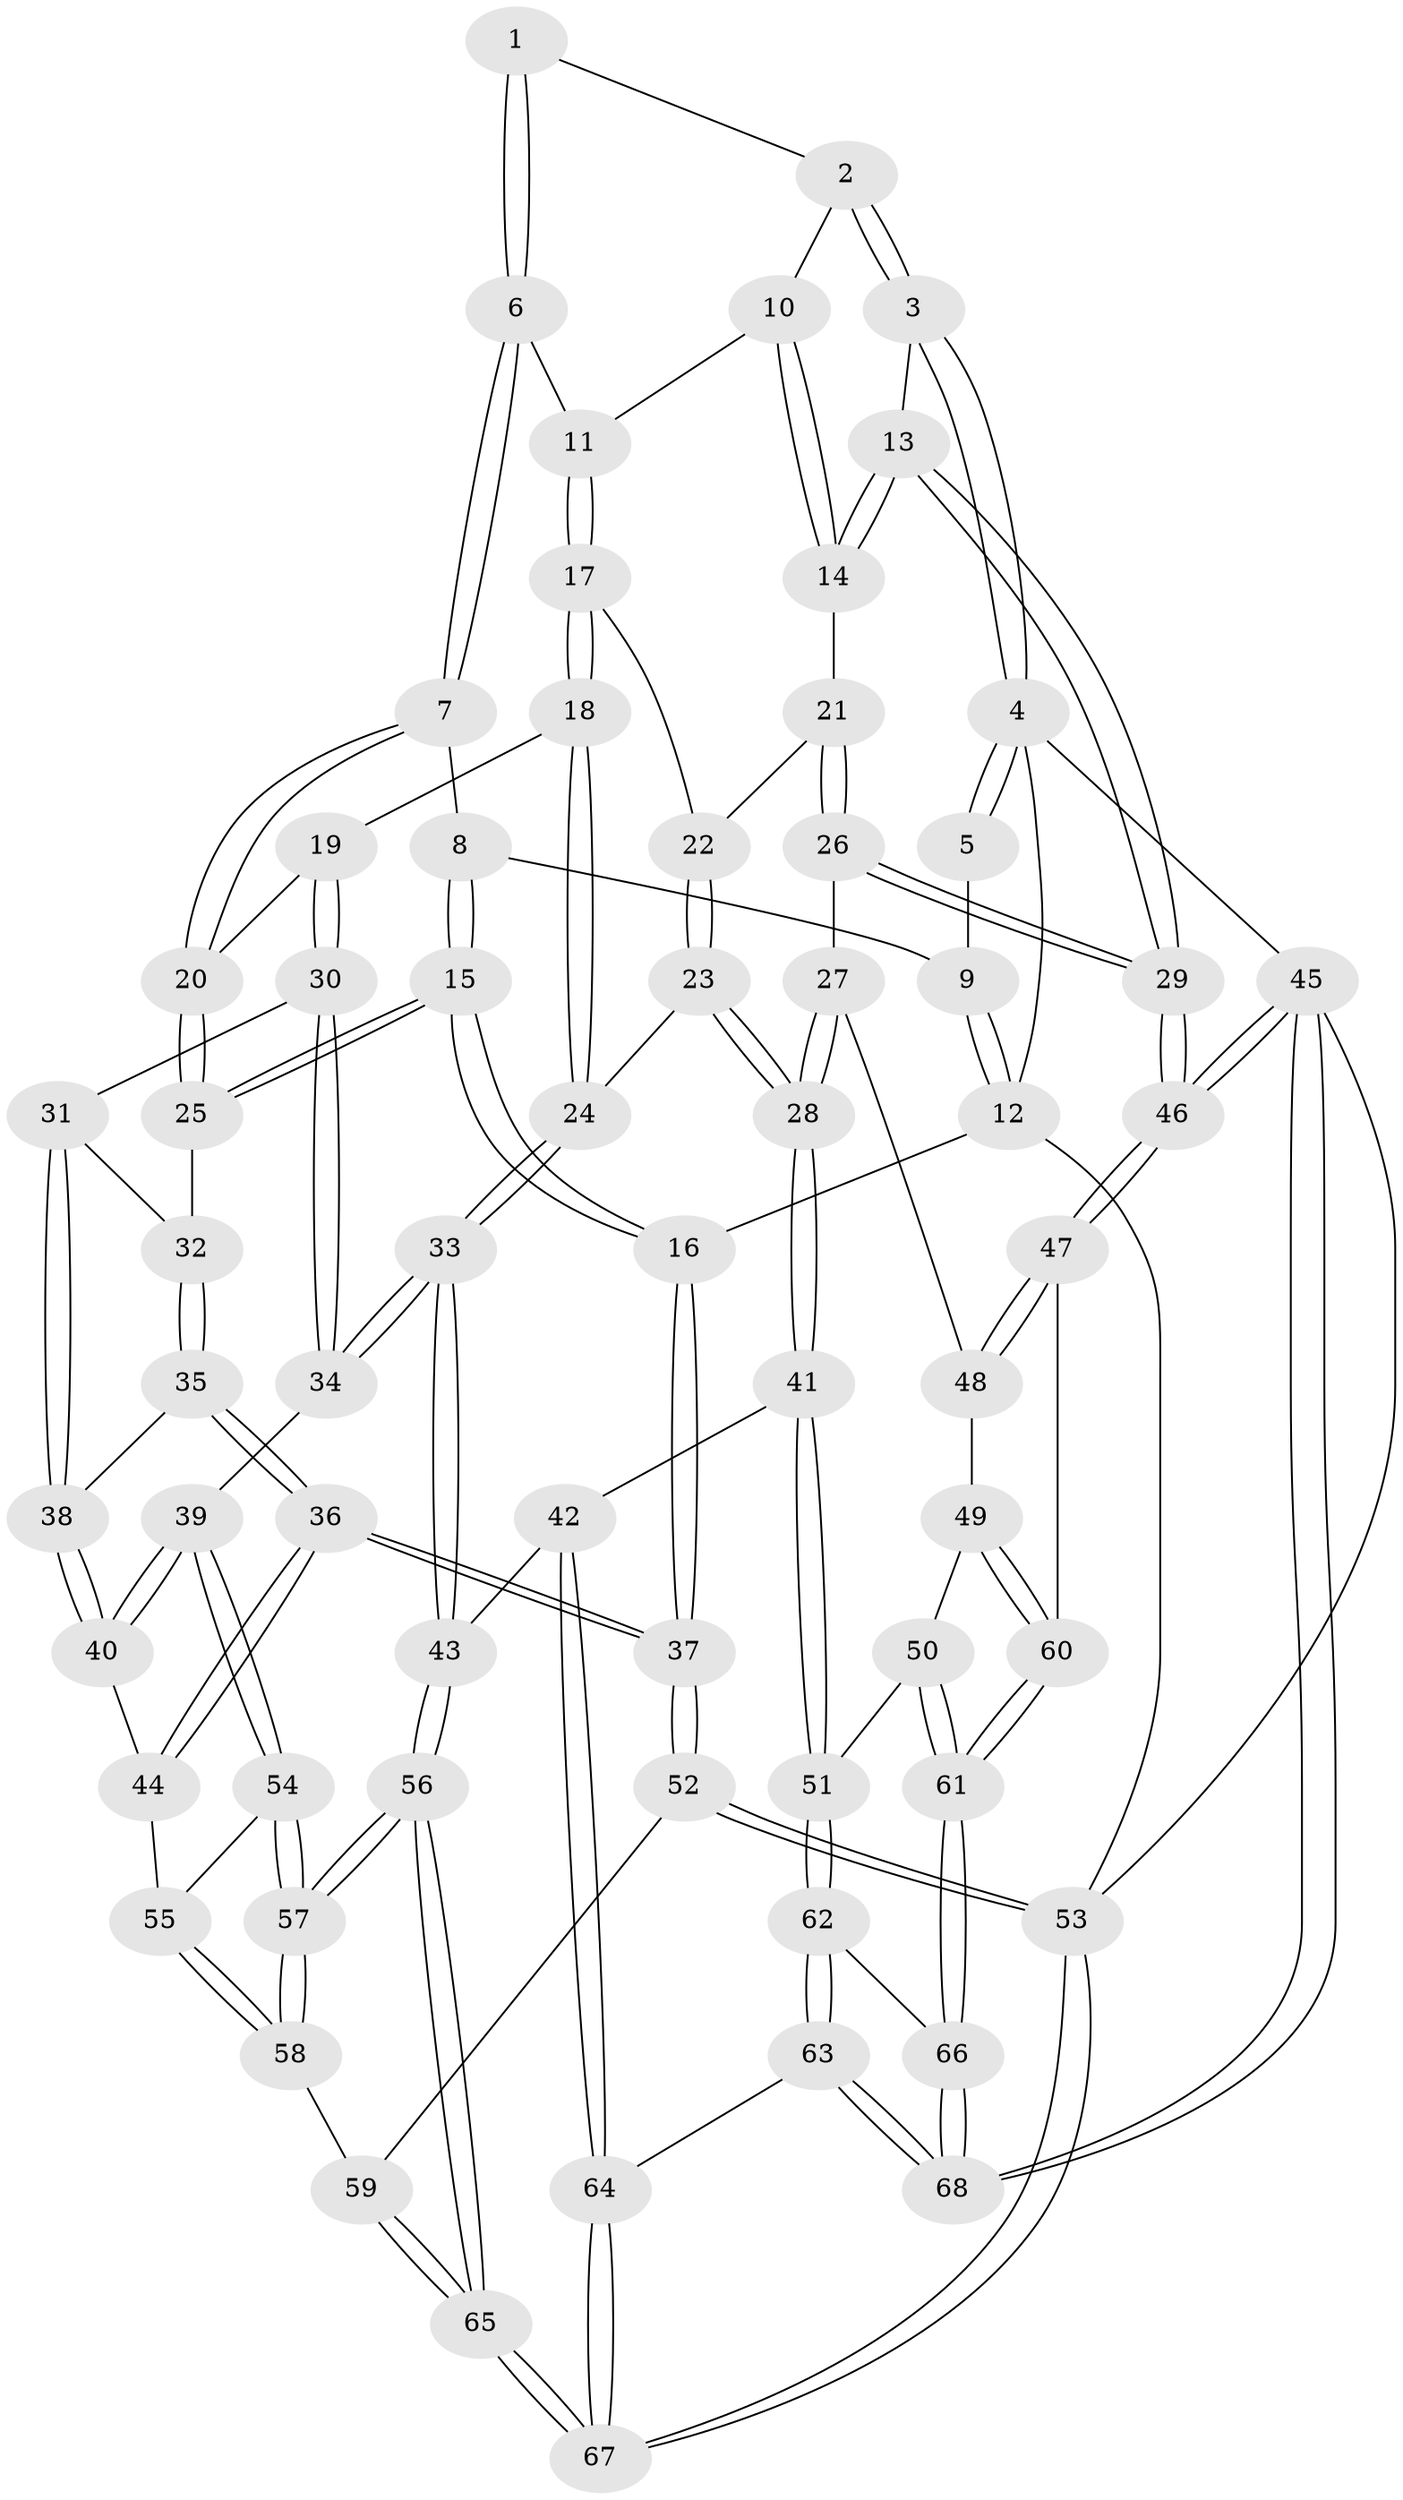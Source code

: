 // coarse degree distribution, {4: 0.3191489361702128, 7: 0.0425531914893617, 2: 0.02127659574468085, 3: 0.0851063829787234, 5: 0.3404255319148936, 6: 0.19148936170212766}
// Generated by graph-tools (version 1.1) at 2025/21/03/04/25 18:21:04]
// undirected, 68 vertices, 167 edges
graph export_dot {
graph [start="1"]
  node [color=gray90,style=filled];
  1 [pos="+0.7713936521899775+0"];
  2 [pos="+0.9694998469729722+0.10529741828305905"];
  3 [pos="+1+0.0591839979777179"];
  4 [pos="+1+0"];
  5 [pos="+0.7617737160189619+0"];
  6 [pos="+0.7567953018160252+0.13581589865094762"];
  7 [pos="+0.45909283249474614+0.23691454390959088"];
  8 [pos="+0.41661192650000195+0.14452633790267652"];
  9 [pos="+0.3974899357144974+0"];
  10 [pos="+0.9456913217791787+0.1456140792111791"];
  11 [pos="+0.8162488023900025+0.23741435594583157"];
  12 [pos="+0+0"];
  13 [pos="+1+0.3278903931325026"];
  14 [pos="+1+0.3147242244065284"];
  15 [pos="+0+0.28214005492874733"];
  16 [pos="+0+0.198687689194255"];
  17 [pos="+0.8198908146274732+0.26739341074966766"];
  18 [pos="+0.6699384075584695+0.353425487702783"];
  19 [pos="+0.46219320415971105+0.2690190942845085"];
  20 [pos="+0.4599888238719321+0.2481536521953094"];
  21 [pos="+0.9044059508524135+0.3339984913724748"];
  22 [pos="+0.8312588766809547+0.27810398560236954"];
  23 [pos="+0.7377476413002229+0.530649823677485"];
  24 [pos="+0.7017869646193947+0.5227199328658338"];
  25 [pos="+0.01594210568309131+0.3183797381018449"];
  26 [pos="+0.8900991785044329+0.43180521902193897"];
  27 [pos="+0.856337107359266+0.5417308513517285"];
  28 [pos="+0.8070300026675015+0.5543233862416109"];
  29 [pos="+1+0.5355381345494775"];
  30 [pos="+0.4039969800144963+0.40438654654274153"];
  31 [pos="+0.26317232898345244+0.4204310720349337"];
  32 [pos="+0.018501643371861474+0.3206992580233293"];
  33 [pos="+0.5029504103101088+0.6277315570486717"];
  34 [pos="+0.4818209083211018+0.6170665994800139"];
  35 [pos="+0.07566541984896265+0.5035770087986214"];
  36 [pos="+0.025147251916083784+0.7080979873910029"];
  37 [pos="+0+0.8313890987745566"];
  38 [pos="+0.19779222188113468+0.5803263710406297"];
  39 [pos="+0.3407527397039953+0.6852706512319903"];
  40 [pos="+0.20865510572856794+0.6530780865304371"];
  41 [pos="+0.7696263482123501+0.7904764706328251"];
  42 [pos="+0.7231436487505108+0.7949948994495523"];
  43 [pos="+0.5748046486193497+0.7677030089246611"];
  44 [pos="+0.14799537960608353+0.687742486724244"];
  45 [pos="+1+1"];
  46 [pos="+1+0.7009334700773144"];
  47 [pos="+1+0.7023040581803391"];
  48 [pos="+0.8650758950465852+0.5464001487949"];
  49 [pos="+0.881017471272038+0.7925843734579509"];
  50 [pos="+0.8506393749744457+0.8004376110979422"];
  51 [pos="+0.7925671716157656+0.8019566224802095"];
  52 [pos="+0+0.8750913444860069"];
  53 [pos="+0+1"];
  54 [pos="+0.31516819541492047+0.7934783491448464"];
  55 [pos="+0.19521942215360072+0.8078005439355634"];
  56 [pos="+0.4185543502327289+1"];
  57 [pos="+0.32198359282375694+0.8583154973407422"];
  58 [pos="+0.17875647835829858+0.8502708828763553"];
  59 [pos="+0.16158662607454094+0.8699292278392957"];
  60 [pos="+1+0.7594015081198952"];
  61 [pos="+0.9228774730326919+0.9738729110276941"];
  62 [pos="+0.7965912015353578+0.8414268618792451"];
  63 [pos="+0.6665319908673252+1"];
  64 [pos="+0.6569721992506138+1"];
  65 [pos="+0.41717837115283607+1"];
  66 [pos="+0.8870206662102884+1"];
  67 [pos="+0.41723852662149646+1"];
  68 [pos="+0.8830511192618737+1"];
  1 -- 2;
  1 -- 6;
  1 -- 6;
  2 -- 3;
  2 -- 3;
  2 -- 10;
  3 -- 4;
  3 -- 4;
  3 -- 13;
  4 -- 5;
  4 -- 5;
  4 -- 12;
  4 -- 45;
  5 -- 9;
  6 -- 7;
  6 -- 7;
  6 -- 11;
  7 -- 8;
  7 -- 20;
  7 -- 20;
  8 -- 9;
  8 -- 15;
  8 -- 15;
  9 -- 12;
  9 -- 12;
  10 -- 11;
  10 -- 14;
  10 -- 14;
  11 -- 17;
  11 -- 17;
  12 -- 16;
  12 -- 53;
  13 -- 14;
  13 -- 14;
  13 -- 29;
  13 -- 29;
  14 -- 21;
  15 -- 16;
  15 -- 16;
  15 -- 25;
  15 -- 25;
  16 -- 37;
  16 -- 37;
  17 -- 18;
  17 -- 18;
  17 -- 22;
  18 -- 19;
  18 -- 24;
  18 -- 24;
  19 -- 20;
  19 -- 30;
  19 -- 30;
  20 -- 25;
  20 -- 25;
  21 -- 22;
  21 -- 26;
  21 -- 26;
  22 -- 23;
  22 -- 23;
  23 -- 24;
  23 -- 28;
  23 -- 28;
  24 -- 33;
  24 -- 33;
  25 -- 32;
  26 -- 27;
  26 -- 29;
  26 -- 29;
  27 -- 28;
  27 -- 28;
  27 -- 48;
  28 -- 41;
  28 -- 41;
  29 -- 46;
  29 -- 46;
  30 -- 31;
  30 -- 34;
  30 -- 34;
  31 -- 32;
  31 -- 38;
  31 -- 38;
  32 -- 35;
  32 -- 35;
  33 -- 34;
  33 -- 34;
  33 -- 43;
  33 -- 43;
  34 -- 39;
  35 -- 36;
  35 -- 36;
  35 -- 38;
  36 -- 37;
  36 -- 37;
  36 -- 44;
  36 -- 44;
  37 -- 52;
  37 -- 52;
  38 -- 40;
  38 -- 40;
  39 -- 40;
  39 -- 40;
  39 -- 54;
  39 -- 54;
  40 -- 44;
  41 -- 42;
  41 -- 51;
  41 -- 51;
  42 -- 43;
  42 -- 64;
  42 -- 64;
  43 -- 56;
  43 -- 56;
  44 -- 55;
  45 -- 46;
  45 -- 46;
  45 -- 68;
  45 -- 68;
  45 -- 53;
  46 -- 47;
  46 -- 47;
  47 -- 48;
  47 -- 48;
  47 -- 60;
  48 -- 49;
  49 -- 50;
  49 -- 60;
  49 -- 60;
  50 -- 51;
  50 -- 61;
  50 -- 61;
  51 -- 62;
  51 -- 62;
  52 -- 53;
  52 -- 53;
  52 -- 59;
  53 -- 67;
  53 -- 67;
  54 -- 55;
  54 -- 57;
  54 -- 57;
  55 -- 58;
  55 -- 58;
  56 -- 57;
  56 -- 57;
  56 -- 65;
  56 -- 65;
  57 -- 58;
  57 -- 58;
  58 -- 59;
  59 -- 65;
  59 -- 65;
  60 -- 61;
  60 -- 61;
  61 -- 66;
  61 -- 66;
  62 -- 63;
  62 -- 63;
  62 -- 66;
  63 -- 64;
  63 -- 68;
  63 -- 68;
  64 -- 67;
  64 -- 67;
  65 -- 67;
  65 -- 67;
  66 -- 68;
  66 -- 68;
}

